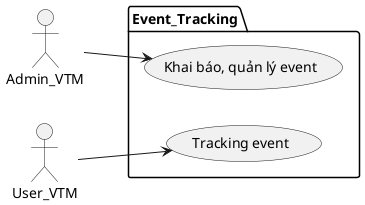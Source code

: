 @startuml
left to right direction
actor Admin_VTM as admin
actor User_VTM as user
package Event_Tracking {
  usecase "Khai báo, quản lý event" as event_manage_uc
  usecase "Tracking event" as tracking_uc
}
admin --> event_manage_uc
user --> tracking_uc
@enduml
